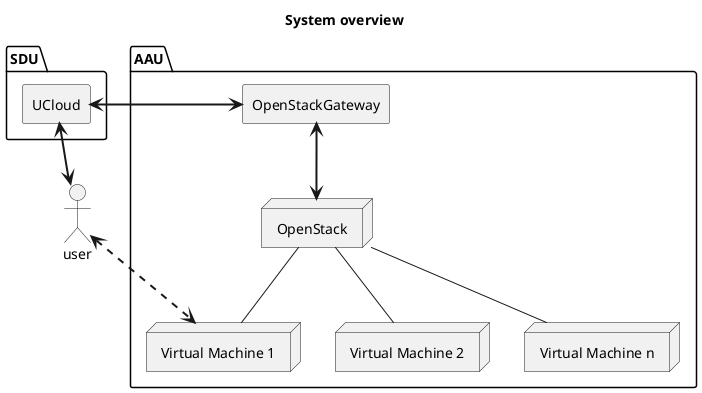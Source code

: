 @startuml
title System overview
actor user
folder SDU {
  agent UCloud as ucloud
}
folder AAU {
  agent OpenStackGateway as osg
  node OpenStack as openstack
  node "Virtual Machine 1" as vm1
  node "Virtual Machine 2" as vm2
  node "Virtual Machine n" as vmn
}

ucloud <-[thickness=2]-> user
ucloud <-[thickness=2]> osg
osg <-[thickness=2]-> openstack
openstack -- vm1
openstack -- vm2
openstack -- vmn
user <--[dashed,thickness=2]> vm1

@enduml